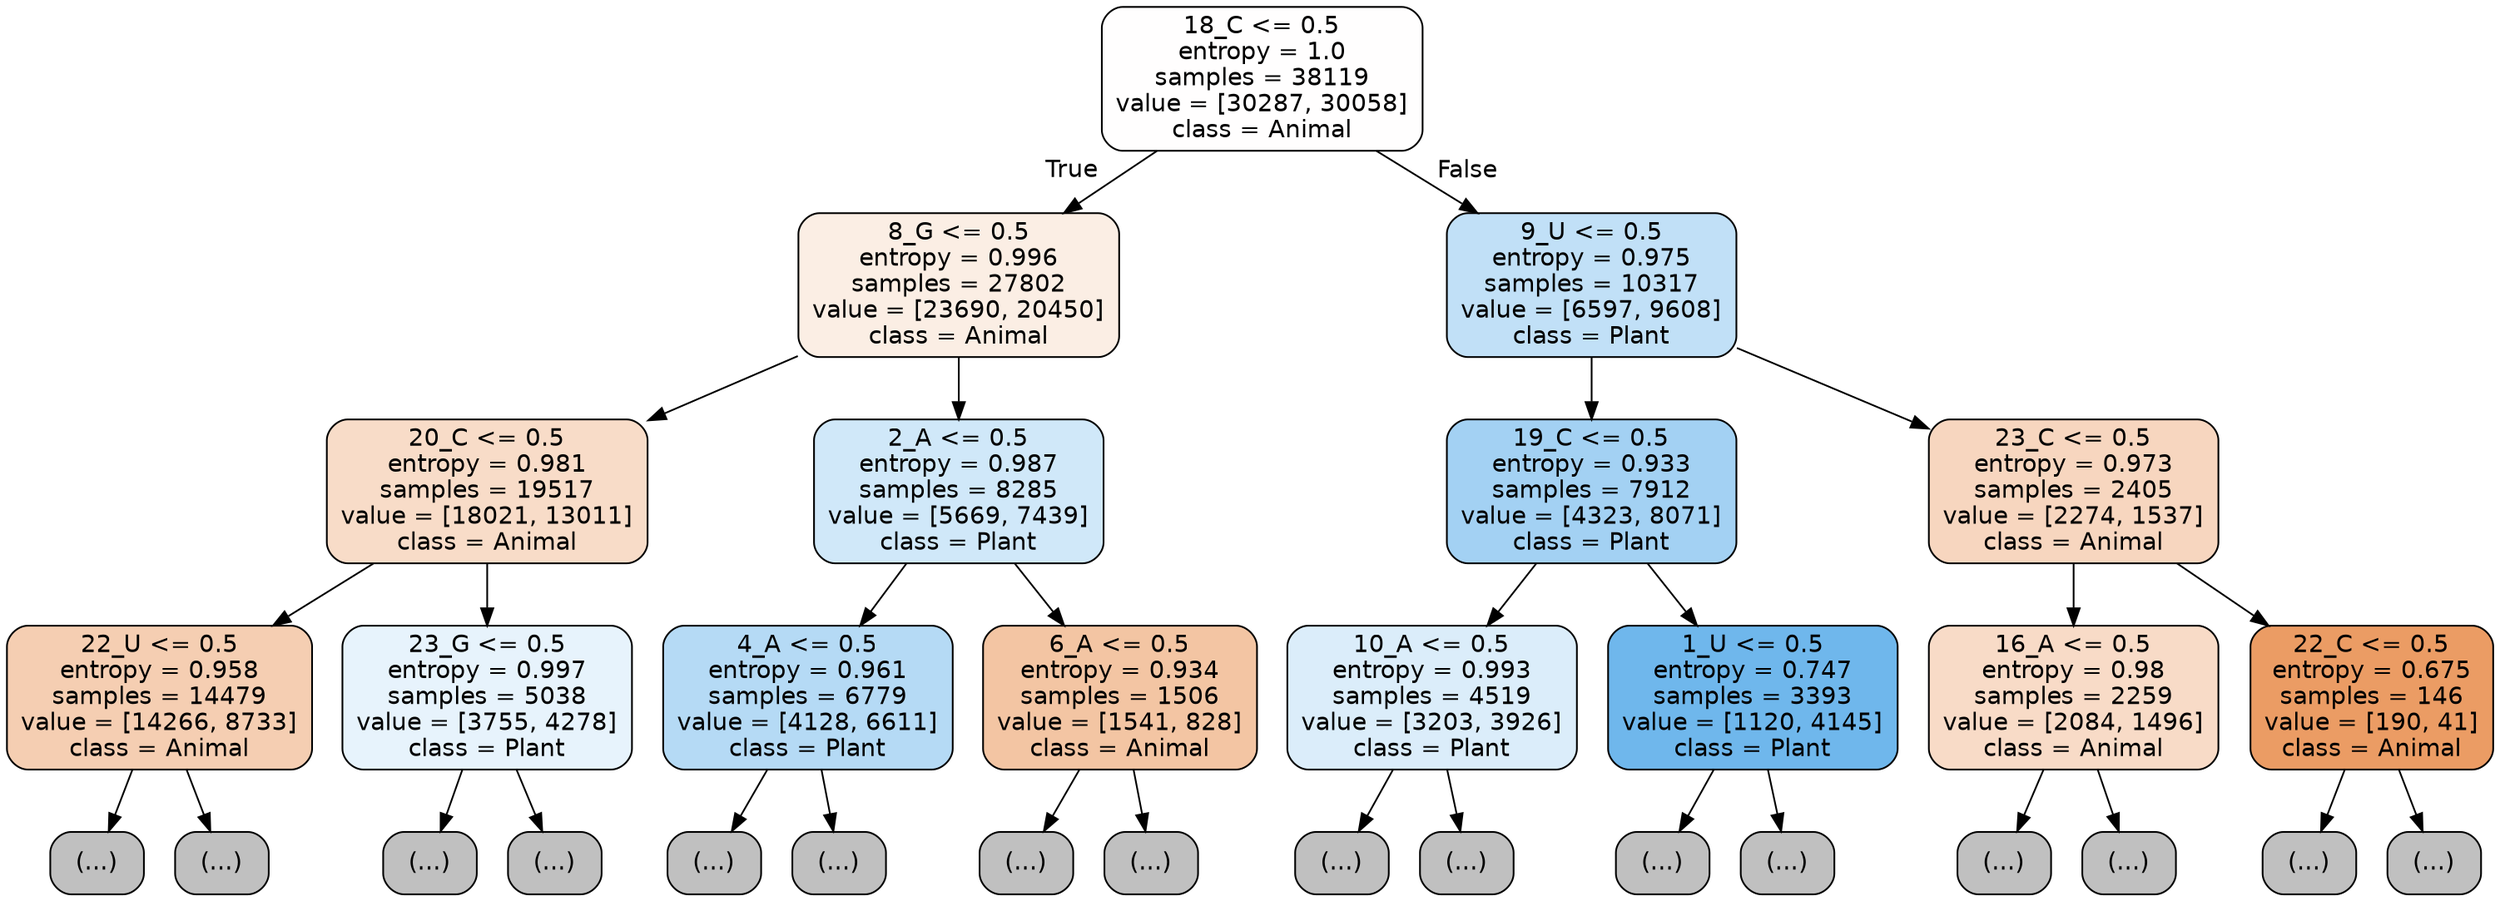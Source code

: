 digraph Tree {
node [shape=box, style="filled, rounded", color="black", fontname="helvetica"] ;
edge [fontname="helvetica"] ;
0 [label="18_C <= 0.5\nentropy = 1.0\nsamples = 38119\nvalue = [30287, 30058]\nclass = Animal", fillcolor="#fffefe"] ;
1 [label="8_G <= 0.5\nentropy = 0.996\nsamples = 27802\nvalue = [23690, 20450]\nclass = Animal", fillcolor="#fbeee4"] ;
0 -> 1 [labeldistance=2.5, labelangle=45, headlabel="True"] ;
2 [label="20_C <= 0.5\nentropy = 0.981\nsamples = 19517\nvalue = [18021, 13011]\nclass = Animal", fillcolor="#f8dcc8"] ;
1 -> 2 ;
3 [label="22_U <= 0.5\nentropy = 0.958\nsamples = 14479\nvalue = [14266, 8733]\nclass = Animal", fillcolor="#f5ceb2"] ;
2 -> 3 ;
4 [label="(...)", fillcolor="#C0C0C0"] ;
3 -> 4 ;
6415 [label="(...)", fillcolor="#C0C0C0"] ;
3 -> 6415 ;
7212 [label="23_G <= 0.5\nentropy = 0.997\nsamples = 5038\nvalue = [3755, 4278]\nclass = Plant", fillcolor="#e7f3fc"] ;
2 -> 7212 ;
7213 [label="(...)", fillcolor="#C0C0C0"] ;
7212 -> 7213 ;
9412 [label="(...)", fillcolor="#C0C0C0"] ;
7212 -> 9412 ;
9529 [label="2_A <= 0.5\nentropy = 0.987\nsamples = 8285\nvalue = [5669, 7439]\nclass = Plant", fillcolor="#d0e8f9"] ;
1 -> 9529 ;
9530 [label="4_A <= 0.5\nentropy = 0.961\nsamples = 6779\nvalue = [4128, 6611]\nclass = Plant", fillcolor="#b5daf5"] ;
9529 -> 9530 ;
9531 [label="(...)", fillcolor="#C0C0C0"] ;
9530 -> 9531 ;
11488 [label="(...)", fillcolor="#C0C0C0"] ;
9530 -> 11488 ;
12081 [label="6_A <= 0.5\nentropy = 0.934\nsamples = 1506\nvalue = [1541, 828]\nclass = Animal", fillcolor="#f3c5a3"] ;
9529 -> 12081 ;
12082 [label="(...)", fillcolor="#C0C0C0"] ;
12081 -> 12082 ;
12737 [label="(...)", fillcolor="#C0C0C0"] ;
12081 -> 12737 ;
12914 [label="9_U <= 0.5\nentropy = 0.975\nsamples = 10317\nvalue = [6597, 9608]\nclass = Plant", fillcolor="#c1e0f7"] ;
0 -> 12914 [labeldistance=2.5, labelangle=-45, headlabel="False"] ;
12915 [label="19_C <= 0.5\nentropy = 0.933\nsamples = 7912\nvalue = [4323, 8071]\nclass = Plant", fillcolor="#a3d1f3"] ;
12914 -> 12915 ;
12916 [label="10_A <= 0.5\nentropy = 0.993\nsamples = 4519\nvalue = [3203, 3926]\nclass = Plant", fillcolor="#dbedfa"] ;
12915 -> 12916 ;
12917 [label="(...)", fillcolor="#C0C0C0"] ;
12916 -> 12917 ;
14454 [label="(...)", fillcolor="#C0C0C0"] ;
12916 -> 14454 ;
15053 [label="1_U <= 0.5\nentropy = 0.747\nsamples = 3393\nvalue = [1120, 4145]\nclass = Plant", fillcolor="#6fb7ec"] ;
12915 -> 15053 ;
15054 [label="(...)", fillcolor="#C0C0C0"] ;
15053 -> 15054 ;
15457 [label="(...)", fillcolor="#C0C0C0"] ;
15053 -> 15457 ;
15768 [label="23_C <= 0.5\nentropy = 0.973\nsamples = 2405\nvalue = [2274, 1537]\nclass = Animal", fillcolor="#f7d6bf"] ;
12914 -> 15768 ;
15769 [label="16_A <= 0.5\nentropy = 0.98\nsamples = 2259\nvalue = [2084, 1496]\nclass = Animal", fillcolor="#f8dbc7"] ;
15768 -> 15769 ;
15770 [label="(...)", fillcolor="#C0C0C0"] ;
15769 -> 15770 ;
16533 [label="(...)", fillcolor="#C0C0C0"] ;
15769 -> 16533 ;
16788 [label="22_C <= 0.5\nentropy = 0.675\nsamples = 146\nvalue = [190, 41]\nclass = Animal", fillcolor="#eb9c64"] ;
15768 -> 16788 ;
16789 [label="(...)", fillcolor="#C0C0C0"] ;
16788 -> 16789 ;
16808 [label="(...)", fillcolor="#C0C0C0"] ;
16788 -> 16808 ;
}